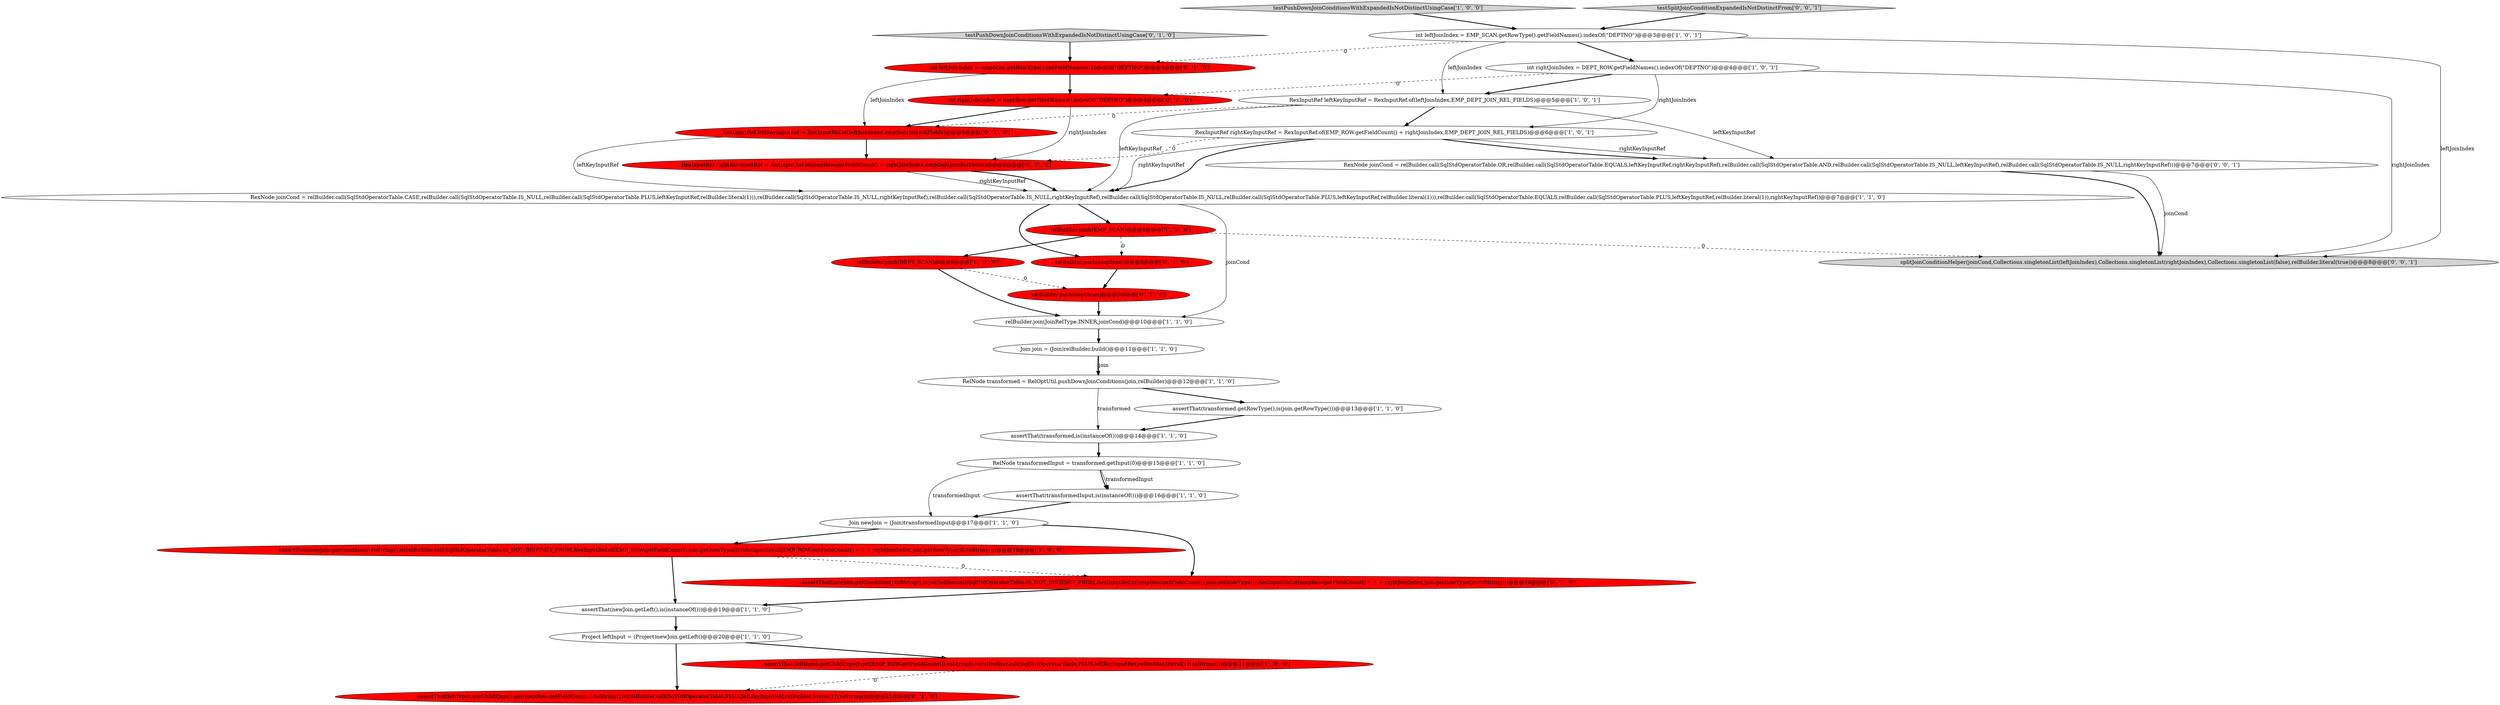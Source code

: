 digraph {
22 [style = filled, label = "int rightJoinIndex = deptRow.getFieldNames().indexOf(\"DEPTNO\")@@@4@@@['0', '1', '0']", fillcolor = red, shape = ellipse image = "AAA1AAABBB2BBB"];
14 [style = filled, label = "int leftJoinIndex = EMP_SCAN.getRowType().getFieldNames().indexOf(\"DEPTNO\")@@@3@@@['1', '0', '1']", fillcolor = white, shape = ellipse image = "AAA0AAABBB1BBB"];
25 [style = filled, label = "relBuilder.push(empScan)@@@8@@@['0', '1', '0']", fillcolor = red, shape = ellipse image = "AAA1AAABBB2BBB"];
0 [style = filled, label = "relBuilder.join(JoinRelType.INNER,joinCond)@@@10@@@['1', '1', '0']", fillcolor = white, shape = ellipse image = "AAA0AAABBB1BBB"];
17 [style = filled, label = "Project leftInput = (Project)newJoin.getLeft()@@@20@@@['1', '1', '0']", fillcolor = white, shape = ellipse image = "AAA0AAABBB1BBB"];
2 [style = filled, label = "RexNode joinCond = relBuilder.call(SqlStdOperatorTable.CASE,relBuilder.call(SqlStdOperatorTable.IS_NULL,relBuilder.call(SqlStdOperatorTable.PLUS,leftKeyInputRef,relBuilder.literal(1))),relBuilder.call(SqlStdOperatorTable.IS_NULL,rightKeyInputRef),relBuilder.call(SqlStdOperatorTable.IS_NULL,rightKeyInputRef),relBuilder.call(SqlStdOperatorTable.IS_NULL,relBuilder.call(SqlStdOperatorTable.PLUS,leftKeyInputRef,relBuilder.literal(1))),relBuilder.call(SqlStdOperatorTable.EQUALS,relBuilder.call(SqlStdOperatorTable.PLUS,leftKeyInputRef,relBuilder.literal(1)),rightKeyInputRef))@@@7@@@['1', '1', '0']", fillcolor = white, shape = ellipse image = "AAA0AAABBB1BBB"];
30 [style = filled, label = "RexNode joinCond = relBuilder.call(SqlStdOperatorTable.OR,relBuilder.call(SqlStdOperatorTable.EQUALS,leftKeyInputRef,rightKeyInputRef),relBuilder.call(SqlStdOperatorTable.AND,relBuilder.call(SqlStdOperatorTable.IS_NULL,leftKeyInputRef),relBuilder.call(SqlStdOperatorTable.IS_NULL,rightKeyInputRef)))@@@7@@@['0', '0', '1']", fillcolor = white, shape = ellipse image = "AAA0AAABBB3BBB"];
24 [style = filled, label = "assertThat(leftInput.getChildExps().get(empRow.getFieldCount()).toString(),is(relBuilder.call(SqlStdOperatorTable.PLUS,leftKeyInputRef,relBuilder.literal(1)).toString()))@@@21@@@['0', '1', '0']", fillcolor = red, shape = ellipse image = "AAA1AAABBB2BBB"];
16 [style = filled, label = "assertThat(transformed,is(instanceOf()))@@@14@@@['1', '1', '0']", fillcolor = white, shape = ellipse image = "AAA0AAABBB1BBB"];
18 [style = filled, label = "assertThat(newJoin.getCondition().toString(),is(relBuilder.call(SqlStdOperatorTable.IS_NOT_DISTINCT_FROM,RexInputRef.of(EMP_ROW.getFieldCount(),join.getRowType()),RexInputRef.of(EMP_ROW.getFieldCount() + 1 + rightJoinIndex,join.getRowType())).toString()))@@@18@@@['1', '0', '0']", fillcolor = red, shape = ellipse image = "AAA1AAABBB1BBB"];
5 [style = filled, label = "Join newJoin = (Join)transformedInput@@@17@@@['1', '1', '0']", fillcolor = white, shape = ellipse image = "AAA0AAABBB1BBB"];
21 [style = filled, label = "testPushDownJoinConditionsWithExpandedIsNotDistinctUsingCase['0', '1', '0']", fillcolor = lightgray, shape = diamond image = "AAA0AAABBB2BBB"];
20 [style = filled, label = "int leftJoinIndex = empScan.getRowType().getFieldNames().indexOf(\"DEPTNO\")@@@3@@@['0', '1', '0']", fillcolor = red, shape = ellipse image = "AAA1AAABBB2BBB"];
9 [style = filled, label = "testPushDownJoinConditionsWithExpandedIsNotDistinctUsingCase['1', '0', '0']", fillcolor = lightgray, shape = diamond image = "AAA0AAABBB1BBB"];
27 [style = filled, label = "relBuilder.push(deptScan)@@@9@@@['0', '1', '0']", fillcolor = red, shape = ellipse image = "AAA1AAABBB2BBB"];
4 [style = filled, label = "Join join = (Join)relBuilder.build()@@@11@@@['1', '1', '0']", fillcolor = white, shape = ellipse image = "AAA0AAABBB1BBB"];
28 [style = filled, label = "RexInputRef leftKeyInputRef = RexInputRef.of(leftJoinIndex,empDeptJoinRelFields)@@@5@@@['0', '1', '0']", fillcolor = red, shape = ellipse image = "AAA1AAABBB2BBB"];
3 [style = filled, label = "assertThat(leftInput.getChildExps().get(EMP_ROW.getFieldCount()).toString(),is(relBuilder.call(SqlStdOperatorTable.PLUS,leftKeyInputRef,relBuilder.literal(1)).toString()))@@@21@@@['1', '0', '0']", fillcolor = red, shape = ellipse image = "AAA1AAABBB1BBB"];
13 [style = filled, label = "RelNode transformedInput = transformed.getInput(0)@@@15@@@['1', '1', '0']", fillcolor = white, shape = ellipse image = "AAA0AAABBB1BBB"];
7 [style = filled, label = "assertThat(transformedInput,is(instanceOf()))@@@16@@@['1', '1', '0']", fillcolor = white, shape = ellipse image = "AAA0AAABBB1BBB"];
26 [style = filled, label = "RexInputRef rightKeyInputRef = RexInputRef.of(empRow.getFieldCount() + rightJoinIndex,empDeptJoinRelFields)@@@6@@@['0', '1', '0']", fillcolor = red, shape = ellipse image = "AAA1AAABBB2BBB"];
6 [style = filled, label = "int rightJoinIndex = DEPT_ROW.getFieldNames().indexOf(\"DEPTNO\")@@@4@@@['1', '0', '1']", fillcolor = white, shape = ellipse image = "AAA0AAABBB1BBB"];
15 [style = filled, label = "RelNode transformed = RelOptUtil.pushDownJoinConditions(join,relBuilder)@@@12@@@['1', '1', '0']", fillcolor = white, shape = ellipse image = "AAA0AAABBB1BBB"];
19 [style = filled, label = "assertThat(transformed.getRowType(),is(join.getRowType()))@@@13@@@['1', '1', '0']", fillcolor = white, shape = ellipse image = "AAA0AAABBB1BBB"];
10 [style = filled, label = "RexInputRef leftKeyInputRef = RexInputRef.of(leftJoinIndex,EMP_DEPT_JOIN_REL_FIELDS)@@@5@@@['1', '0', '1']", fillcolor = white, shape = ellipse image = "AAA0AAABBB1BBB"];
12 [style = filled, label = "relBuilder.push(EMP_SCAN)@@@8@@@['1', '0', '0']", fillcolor = red, shape = ellipse image = "AAA1AAABBB1BBB"];
23 [style = filled, label = "assertThat(newJoin.getCondition().toString(),is(relBuilder.call(SqlStdOperatorTable.IS_NOT_DISTINCT_FROM,RexInputRef.of(empRow.getFieldCount(),join.getRowType()),RexInputRef.of(empRow.getFieldCount() + 1 + rightJoinIndex,join.getRowType())).toString()))@@@18@@@['0', '1', '0']", fillcolor = red, shape = ellipse image = "AAA1AAABBB2BBB"];
29 [style = filled, label = "testSplitJoinConditionExpandedIsNotDistinctFrom['0', '0', '1']", fillcolor = lightgray, shape = diamond image = "AAA0AAABBB3BBB"];
8 [style = filled, label = "relBuilder.push(DEPT_SCAN)@@@9@@@['1', '0', '0']", fillcolor = red, shape = ellipse image = "AAA1AAABBB1BBB"];
31 [style = filled, label = "splitJoinConditionHelper(joinCond,Collections.singletonList(leftJoinIndex),Collections.singletonList(rightJoinIndex),Collections.singletonList(false),relBuilder.literal(true))@@@8@@@['0', '0', '1']", fillcolor = lightgray, shape = ellipse image = "AAA0AAABBB3BBB"];
1 [style = filled, label = "RexInputRef rightKeyInputRef = RexInputRef.of(EMP_ROW.getFieldCount() + rightJoinIndex,EMP_DEPT_JOIN_REL_FIELDS)@@@6@@@['1', '0', '1']", fillcolor = white, shape = ellipse image = "AAA0AAABBB1BBB"];
11 [style = filled, label = "assertThat(newJoin.getLeft(),is(instanceOf()))@@@19@@@['1', '1', '0']", fillcolor = white, shape = ellipse image = "AAA0AAABBB1BBB"];
2->0 [style = solid, label="joinCond"];
16->13 [style = bold, label=""];
27->0 [style = bold, label=""];
5->23 [style = bold, label=""];
1->26 [style = dashed, label="0"];
30->31 [style = solid, label="joinCond"];
22->26 [style = solid, label="rightJoinIndex"];
18->11 [style = bold, label=""];
4->15 [style = bold, label=""];
3->24 [style = dashed, label="0"];
15->16 [style = solid, label="transformed"];
12->31 [style = dashed, label="0"];
14->20 [style = dashed, label="0"];
10->28 [style = dashed, label="0"];
28->26 [style = bold, label=""];
22->28 [style = bold, label=""];
14->10 [style = solid, label="leftJoinIndex"];
5->18 [style = bold, label=""];
13->5 [style = solid, label="transformedInput"];
13->7 [style = solid, label="transformedInput"];
15->19 [style = bold, label=""];
1->30 [style = bold, label=""];
14->31 [style = solid, label="leftJoinIndex"];
6->22 [style = dashed, label="0"];
2->12 [style = bold, label=""];
20->22 [style = bold, label=""];
19->16 [style = bold, label=""];
6->1 [style = solid, label="rightJoinIndex"];
1->30 [style = solid, label="rightKeyInputRef"];
8->0 [style = bold, label=""];
25->27 [style = bold, label=""];
26->2 [style = solid, label="rightKeyInputRef"];
26->2 [style = bold, label=""];
7->5 [style = bold, label=""];
17->24 [style = bold, label=""];
20->28 [style = solid, label="leftJoinIndex"];
12->25 [style = dashed, label="0"];
21->20 [style = bold, label=""];
4->15 [style = solid, label="join"];
10->2 [style = solid, label="leftKeyInputRef"];
0->4 [style = bold, label=""];
30->31 [style = bold, label=""];
12->8 [style = bold, label=""];
13->7 [style = bold, label=""];
18->23 [style = dashed, label="0"];
6->10 [style = bold, label=""];
29->14 [style = bold, label=""];
28->2 [style = solid, label="leftKeyInputRef"];
9->14 [style = bold, label=""];
17->3 [style = bold, label=""];
11->17 [style = bold, label=""];
6->31 [style = solid, label="rightJoinIndex"];
8->27 [style = dashed, label="0"];
1->2 [style = bold, label=""];
1->2 [style = solid, label="rightKeyInputRef"];
23->11 [style = bold, label=""];
10->1 [style = bold, label=""];
2->25 [style = bold, label=""];
14->6 [style = bold, label=""];
10->30 [style = solid, label="leftKeyInputRef"];
}
